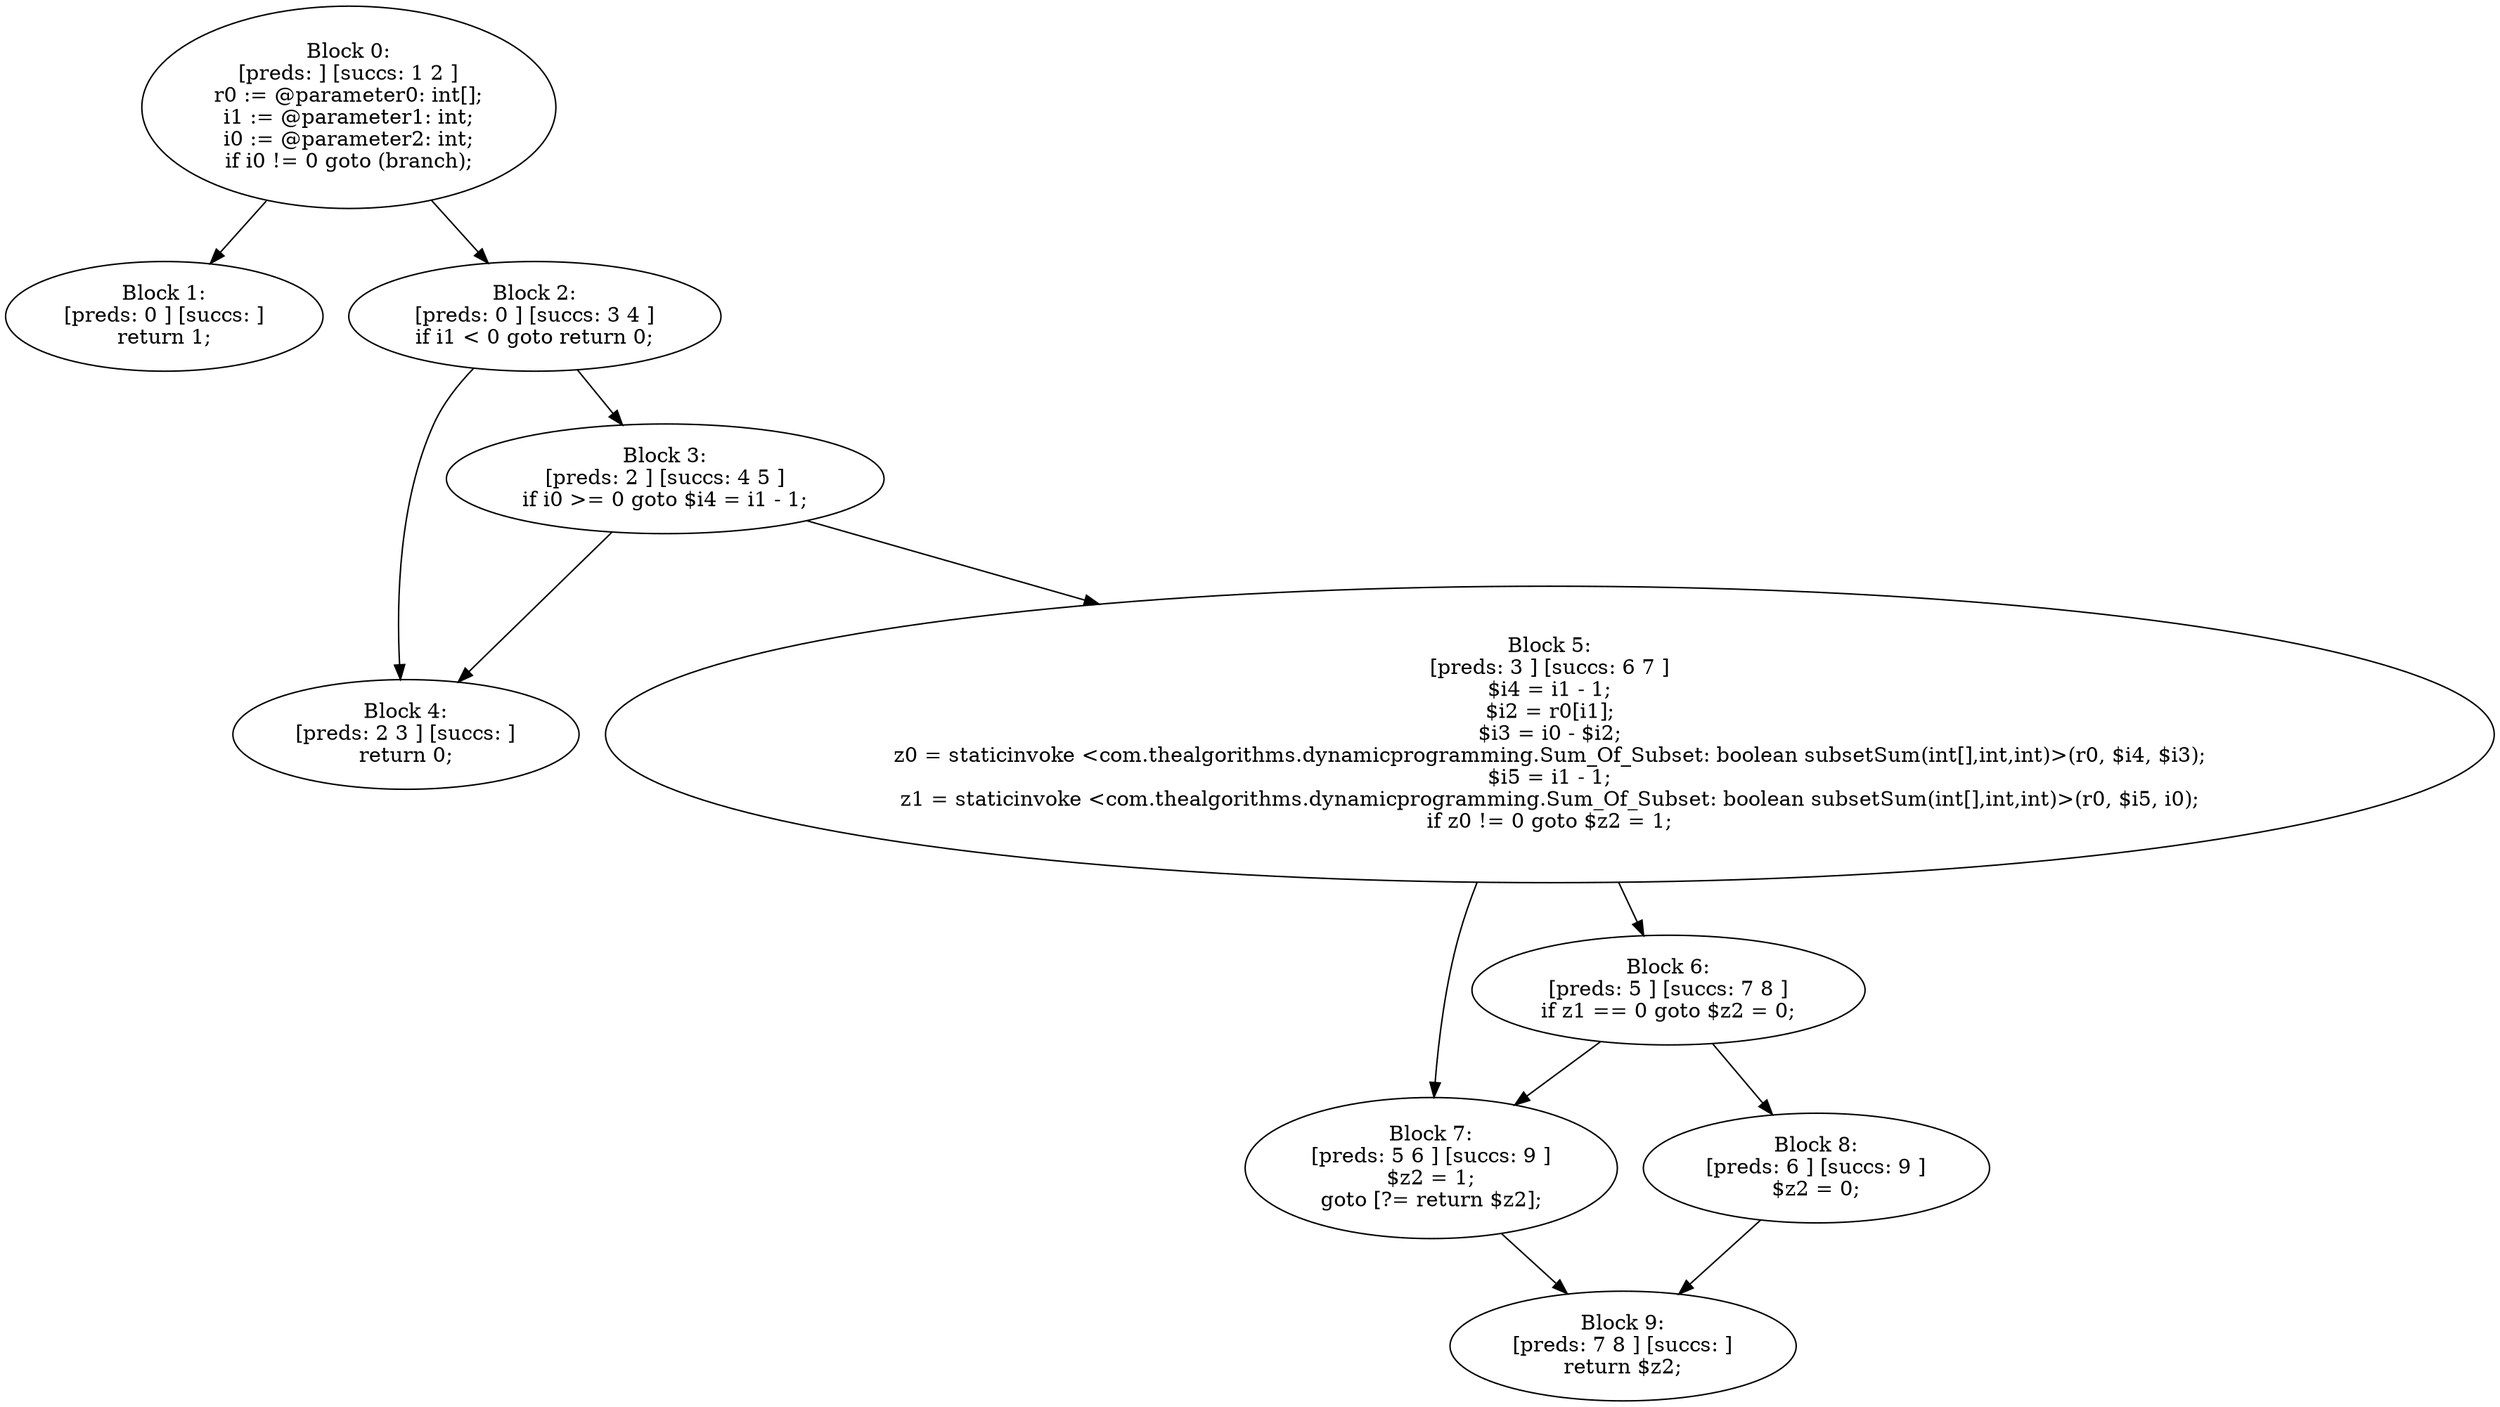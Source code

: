 digraph "unitGraph" {
    "Block 0:
[preds: ] [succs: 1 2 ]
r0 := @parameter0: int[];
i1 := @parameter1: int;
i0 := @parameter2: int;
if i0 != 0 goto (branch);
"
    "Block 1:
[preds: 0 ] [succs: ]
return 1;
"
    "Block 2:
[preds: 0 ] [succs: 3 4 ]
if i1 < 0 goto return 0;
"
    "Block 3:
[preds: 2 ] [succs: 4 5 ]
if i0 >= 0 goto $i4 = i1 - 1;
"
    "Block 4:
[preds: 2 3 ] [succs: ]
return 0;
"
    "Block 5:
[preds: 3 ] [succs: 6 7 ]
$i4 = i1 - 1;
$i2 = r0[i1];
$i3 = i0 - $i2;
z0 = staticinvoke <com.thealgorithms.dynamicprogramming.Sum_Of_Subset: boolean subsetSum(int[],int,int)>(r0, $i4, $i3);
$i5 = i1 - 1;
z1 = staticinvoke <com.thealgorithms.dynamicprogramming.Sum_Of_Subset: boolean subsetSum(int[],int,int)>(r0, $i5, i0);
if z0 != 0 goto $z2 = 1;
"
    "Block 6:
[preds: 5 ] [succs: 7 8 ]
if z1 == 0 goto $z2 = 0;
"
    "Block 7:
[preds: 5 6 ] [succs: 9 ]
$z2 = 1;
goto [?= return $z2];
"
    "Block 8:
[preds: 6 ] [succs: 9 ]
$z2 = 0;
"
    "Block 9:
[preds: 7 8 ] [succs: ]
return $z2;
"
    "Block 0:
[preds: ] [succs: 1 2 ]
r0 := @parameter0: int[];
i1 := @parameter1: int;
i0 := @parameter2: int;
if i0 != 0 goto (branch);
"->"Block 1:
[preds: 0 ] [succs: ]
return 1;
";
    "Block 0:
[preds: ] [succs: 1 2 ]
r0 := @parameter0: int[];
i1 := @parameter1: int;
i0 := @parameter2: int;
if i0 != 0 goto (branch);
"->"Block 2:
[preds: 0 ] [succs: 3 4 ]
if i1 < 0 goto return 0;
";
    "Block 2:
[preds: 0 ] [succs: 3 4 ]
if i1 < 0 goto return 0;
"->"Block 3:
[preds: 2 ] [succs: 4 5 ]
if i0 >= 0 goto $i4 = i1 - 1;
";
    "Block 2:
[preds: 0 ] [succs: 3 4 ]
if i1 < 0 goto return 0;
"->"Block 4:
[preds: 2 3 ] [succs: ]
return 0;
";
    "Block 3:
[preds: 2 ] [succs: 4 5 ]
if i0 >= 0 goto $i4 = i1 - 1;
"->"Block 4:
[preds: 2 3 ] [succs: ]
return 0;
";
    "Block 3:
[preds: 2 ] [succs: 4 5 ]
if i0 >= 0 goto $i4 = i1 - 1;
"->"Block 5:
[preds: 3 ] [succs: 6 7 ]
$i4 = i1 - 1;
$i2 = r0[i1];
$i3 = i0 - $i2;
z0 = staticinvoke <com.thealgorithms.dynamicprogramming.Sum_Of_Subset: boolean subsetSum(int[],int,int)>(r0, $i4, $i3);
$i5 = i1 - 1;
z1 = staticinvoke <com.thealgorithms.dynamicprogramming.Sum_Of_Subset: boolean subsetSum(int[],int,int)>(r0, $i5, i0);
if z0 != 0 goto $z2 = 1;
";
    "Block 5:
[preds: 3 ] [succs: 6 7 ]
$i4 = i1 - 1;
$i2 = r0[i1];
$i3 = i0 - $i2;
z0 = staticinvoke <com.thealgorithms.dynamicprogramming.Sum_Of_Subset: boolean subsetSum(int[],int,int)>(r0, $i4, $i3);
$i5 = i1 - 1;
z1 = staticinvoke <com.thealgorithms.dynamicprogramming.Sum_Of_Subset: boolean subsetSum(int[],int,int)>(r0, $i5, i0);
if z0 != 0 goto $z2 = 1;
"->"Block 6:
[preds: 5 ] [succs: 7 8 ]
if z1 == 0 goto $z2 = 0;
";
    "Block 5:
[preds: 3 ] [succs: 6 7 ]
$i4 = i1 - 1;
$i2 = r0[i1];
$i3 = i0 - $i2;
z0 = staticinvoke <com.thealgorithms.dynamicprogramming.Sum_Of_Subset: boolean subsetSum(int[],int,int)>(r0, $i4, $i3);
$i5 = i1 - 1;
z1 = staticinvoke <com.thealgorithms.dynamicprogramming.Sum_Of_Subset: boolean subsetSum(int[],int,int)>(r0, $i5, i0);
if z0 != 0 goto $z2 = 1;
"->"Block 7:
[preds: 5 6 ] [succs: 9 ]
$z2 = 1;
goto [?= return $z2];
";
    "Block 6:
[preds: 5 ] [succs: 7 8 ]
if z1 == 0 goto $z2 = 0;
"->"Block 7:
[preds: 5 6 ] [succs: 9 ]
$z2 = 1;
goto [?= return $z2];
";
    "Block 6:
[preds: 5 ] [succs: 7 8 ]
if z1 == 0 goto $z2 = 0;
"->"Block 8:
[preds: 6 ] [succs: 9 ]
$z2 = 0;
";
    "Block 7:
[preds: 5 6 ] [succs: 9 ]
$z2 = 1;
goto [?= return $z2];
"->"Block 9:
[preds: 7 8 ] [succs: ]
return $z2;
";
    "Block 8:
[preds: 6 ] [succs: 9 ]
$z2 = 0;
"->"Block 9:
[preds: 7 8 ] [succs: ]
return $z2;
";
}
